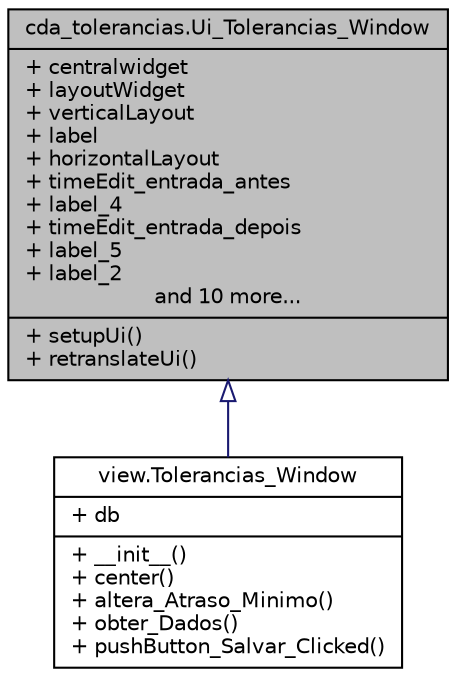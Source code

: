 digraph G
{
 // INTERACTIVE_SVG=YES
  bgcolor="transparent";
  edge [fontname="Helvetica",fontsize="10",labelfontname="Helvetica",labelfontsize="10"];
  node [fontname="Helvetica",fontsize="10",shape=record];
  Node1 [label="{cda_tolerancias.Ui_Tolerancias_Window\n|+ centralwidget\l+ layoutWidget\l+ verticalLayout\l+ label\l+ horizontalLayout\l+ timeEdit_entrada_antes\l+ label_4\l+ timeEdit_entrada_depois\l+ label_5\l+ label_2\land 10 more...|+ setupUi()\l+ retranslateUi()\l}",height=0.2,width=0.4,color="black", fillcolor="grey75", style="filled" fontcolor="black"];
  Node1 -> Node2 [dir="back",color="midnightblue",fontsize="10",style="solid",arrowtail="onormal",fontname="Helvetica"];
  Node2 [label="{view.Tolerancias_Window\n|+ db\l|+ __init__()\l+ center()\l+ altera_Atraso_Minimo()\l+ obter_Dados()\l+ pushButton_Salvar_Clicked()\l}",height=0.2,width=0.4,color="black",URL="$classview_1_1_tolerancias___window.html",tooltip="Janela para configurar as tolerancias."];
}

